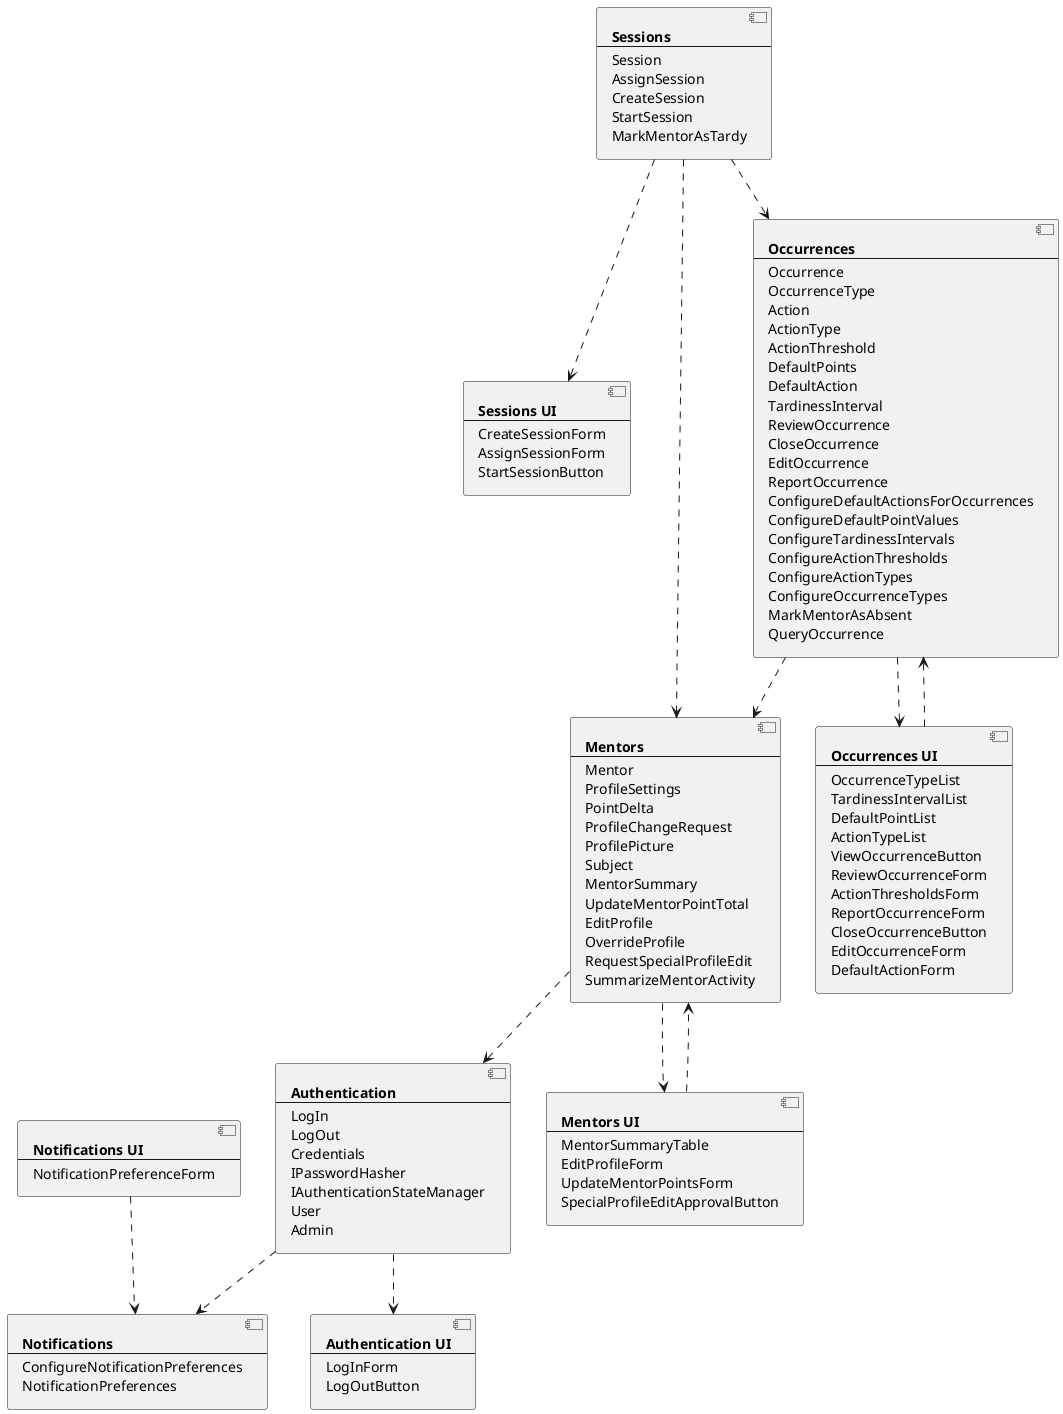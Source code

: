 @startuml Component Diagram
component auth [
  **Authentication**
  --
  LogIn
  LogOut
  Credentials
  IPasswordHasher
  IAuthenticationStateManager
  User
  Admin
]
component authUI [
  **Authentication UI**
  --
  LogInForm
  LogOutButton
]

component notifications [
  **Notifications**
  --
  ConfigureNotificationPreferences
  NotificationPreferences
]
component notificationsUI [
  **Notifications UI**
  --
  NotificationPreferenceForm
]

component session [
  **Sessions**
  --
  Session
  AssignSession
  CreateSession
  StartSession
  MarkMentorAsTardy
]
component sessionUI [
  **Sessions UI**
  --
  CreateSessionForm
  AssignSessionForm
  StartSessionButton
]

component mentors [
  **Mentors**
  --
  Mentor
  ProfileSettings
  PointDelta
  ProfileChangeRequest
  ProfilePicture
  Subject
  MentorSummary
  UpdateMentorPointTotal
  EditProfile
  OverrideProfile
  RequestSpecialProfileEdit
  SummarizeMentorActivity
]
component mentorsUI [
  **Mentors UI**
  --
  MentorSummaryTable
  EditProfileForm
  UpdateMentorPointsForm
  SpecialProfileEditApprovalButton
]

component occurrences [
  **Occurrences**
  --
  Occurrence
  OccurrenceType
  Action
  ActionType
  ActionThreshold
  DefaultPoints
  DefaultAction
  TardinessInterval
  ReviewOccurrence
  CloseOccurrence
  EditOccurrence
  ReportOccurrence
  ConfigureDefaultActionsForOccurrences
  ConfigureDefaultPointValues
  ConfigureTardinessIntervals
  ConfigureActionThresholds
  ConfigureActionTypes
  ConfigureOccurrenceTypes
  MarkMentorAsAbsent
  QueryOccurrence
]
component occurrencesUI [
  **Occurrences UI**
  --
  OccurrenceTypeList
  TardinessIntervalList
  DefaultPointList
  ActionTypeList
  ViewOccurrenceButton
  ReviewOccurrenceForm
  ActionThresholdsForm
  ReportOccurrenceForm
  CloseOccurrenceButton
  EditOccurrenceForm
  DefaultActionForm
]

occurrences ..> occurrencesUI
occurrencesUI ..> occurrences
session ..> sessionUI
session ..> occurrences
session ..> mentors
occurrences ..> mentors
mentors ..> mentorsUI
mentorsUI ..> mentors
auth ..> authUI
mentors ..> auth
auth ..> notifications
notificationsUI ..> notifications
@enduml